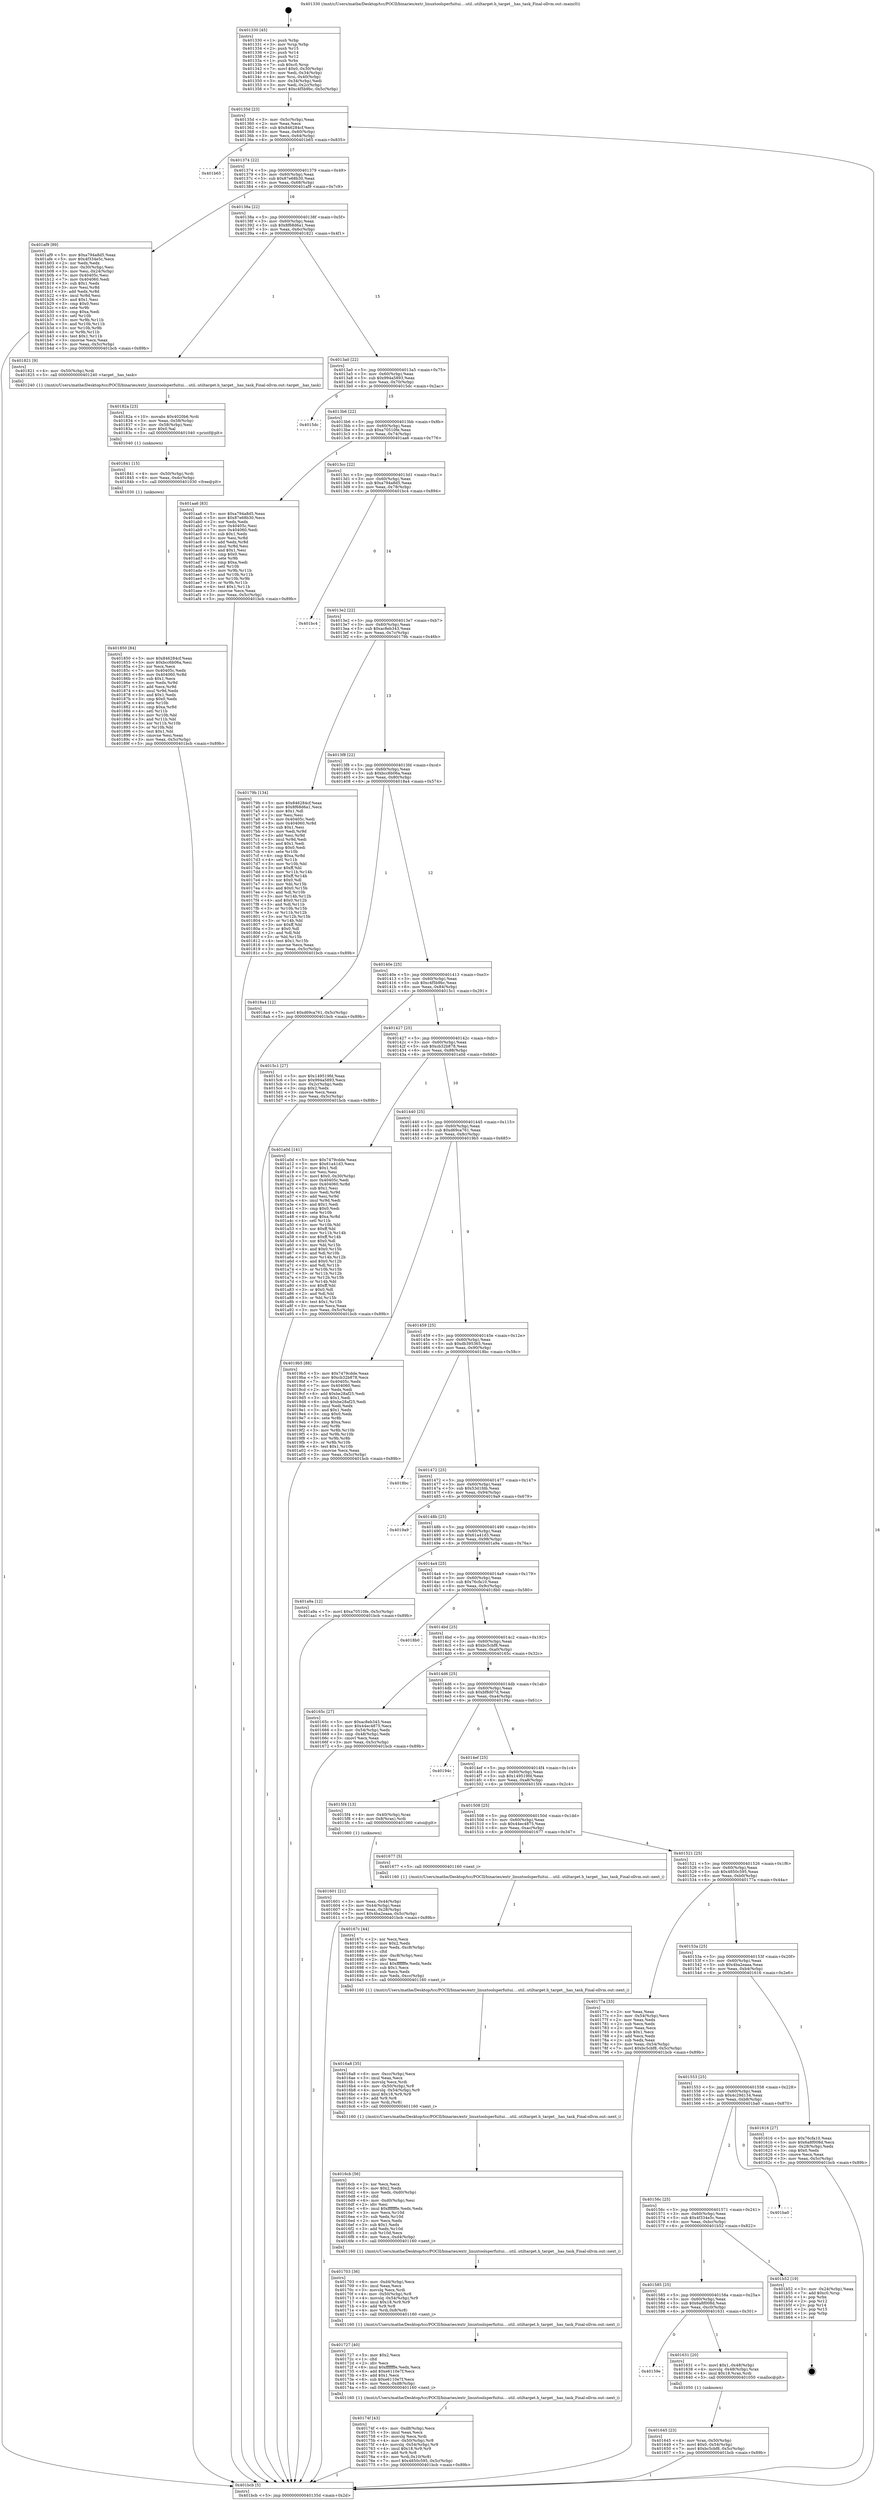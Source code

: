 digraph "0x401330" {
  label = "0x401330 (/mnt/c/Users/mathe/Desktop/tcc/POCII/binaries/extr_linuxtoolsperfuitui....util..utiltarget.h_target__has_task_Final-ollvm.out::main(0))"
  labelloc = "t"
  node[shape=record]

  Entry [label="",width=0.3,height=0.3,shape=circle,fillcolor=black,style=filled]
  "0x40135d" [label="{
     0x40135d [23]\l
     | [instrs]\l
     &nbsp;&nbsp;0x40135d \<+3\>: mov -0x5c(%rbp),%eax\l
     &nbsp;&nbsp;0x401360 \<+2\>: mov %eax,%ecx\l
     &nbsp;&nbsp;0x401362 \<+6\>: sub $0x846284cf,%ecx\l
     &nbsp;&nbsp;0x401368 \<+3\>: mov %eax,-0x60(%rbp)\l
     &nbsp;&nbsp;0x40136b \<+3\>: mov %ecx,-0x64(%rbp)\l
     &nbsp;&nbsp;0x40136e \<+6\>: je 0000000000401b65 \<main+0x835\>\l
  }"]
  "0x401b65" [label="{
     0x401b65\l
  }", style=dashed]
  "0x401374" [label="{
     0x401374 [22]\l
     | [instrs]\l
     &nbsp;&nbsp;0x401374 \<+5\>: jmp 0000000000401379 \<main+0x49\>\l
     &nbsp;&nbsp;0x401379 \<+3\>: mov -0x60(%rbp),%eax\l
     &nbsp;&nbsp;0x40137c \<+5\>: sub $0x87e68b30,%eax\l
     &nbsp;&nbsp;0x401381 \<+3\>: mov %eax,-0x68(%rbp)\l
     &nbsp;&nbsp;0x401384 \<+6\>: je 0000000000401af9 \<main+0x7c9\>\l
  }"]
  Exit [label="",width=0.3,height=0.3,shape=circle,fillcolor=black,style=filled,peripheries=2]
  "0x401af9" [label="{
     0x401af9 [89]\l
     | [instrs]\l
     &nbsp;&nbsp;0x401af9 \<+5\>: mov $0xa794a8d5,%eax\l
     &nbsp;&nbsp;0x401afe \<+5\>: mov $0x4f334e5c,%ecx\l
     &nbsp;&nbsp;0x401b03 \<+2\>: xor %edx,%edx\l
     &nbsp;&nbsp;0x401b05 \<+3\>: mov -0x30(%rbp),%esi\l
     &nbsp;&nbsp;0x401b08 \<+3\>: mov %esi,-0x24(%rbp)\l
     &nbsp;&nbsp;0x401b0b \<+7\>: mov 0x40405c,%esi\l
     &nbsp;&nbsp;0x401b12 \<+7\>: mov 0x404060,%edi\l
     &nbsp;&nbsp;0x401b19 \<+3\>: sub $0x1,%edx\l
     &nbsp;&nbsp;0x401b1c \<+3\>: mov %esi,%r8d\l
     &nbsp;&nbsp;0x401b1f \<+3\>: add %edx,%r8d\l
     &nbsp;&nbsp;0x401b22 \<+4\>: imul %r8d,%esi\l
     &nbsp;&nbsp;0x401b26 \<+3\>: and $0x1,%esi\l
     &nbsp;&nbsp;0x401b29 \<+3\>: cmp $0x0,%esi\l
     &nbsp;&nbsp;0x401b2c \<+4\>: sete %r9b\l
     &nbsp;&nbsp;0x401b30 \<+3\>: cmp $0xa,%edi\l
     &nbsp;&nbsp;0x401b33 \<+4\>: setl %r10b\l
     &nbsp;&nbsp;0x401b37 \<+3\>: mov %r9b,%r11b\l
     &nbsp;&nbsp;0x401b3a \<+3\>: and %r10b,%r11b\l
     &nbsp;&nbsp;0x401b3d \<+3\>: xor %r10b,%r9b\l
     &nbsp;&nbsp;0x401b40 \<+3\>: or %r9b,%r11b\l
     &nbsp;&nbsp;0x401b43 \<+4\>: test $0x1,%r11b\l
     &nbsp;&nbsp;0x401b47 \<+3\>: cmovne %ecx,%eax\l
     &nbsp;&nbsp;0x401b4a \<+3\>: mov %eax,-0x5c(%rbp)\l
     &nbsp;&nbsp;0x401b4d \<+5\>: jmp 0000000000401bcb \<main+0x89b\>\l
  }"]
  "0x40138a" [label="{
     0x40138a [22]\l
     | [instrs]\l
     &nbsp;&nbsp;0x40138a \<+5\>: jmp 000000000040138f \<main+0x5f\>\l
     &nbsp;&nbsp;0x40138f \<+3\>: mov -0x60(%rbp),%eax\l
     &nbsp;&nbsp;0x401392 \<+5\>: sub $0x8f68d6a1,%eax\l
     &nbsp;&nbsp;0x401397 \<+3\>: mov %eax,-0x6c(%rbp)\l
     &nbsp;&nbsp;0x40139a \<+6\>: je 0000000000401821 \<main+0x4f1\>\l
  }"]
  "0x401850" [label="{
     0x401850 [84]\l
     | [instrs]\l
     &nbsp;&nbsp;0x401850 \<+5\>: mov $0x846284cf,%eax\l
     &nbsp;&nbsp;0x401855 \<+5\>: mov $0xbcc6b06a,%esi\l
     &nbsp;&nbsp;0x40185a \<+2\>: xor %ecx,%ecx\l
     &nbsp;&nbsp;0x40185c \<+7\>: mov 0x40405c,%edx\l
     &nbsp;&nbsp;0x401863 \<+8\>: mov 0x404060,%r8d\l
     &nbsp;&nbsp;0x40186b \<+3\>: sub $0x1,%ecx\l
     &nbsp;&nbsp;0x40186e \<+3\>: mov %edx,%r9d\l
     &nbsp;&nbsp;0x401871 \<+3\>: add %ecx,%r9d\l
     &nbsp;&nbsp;0x401874 \<+4\>: imul %r9d,%edx\l
     &nbsp;&nbsp;0x401878 \<+3\>: and $0x1,%edx\l
     &nbsp;&nbsp;0x40187b \<+3\>: cmp $0x0,%edx\l
     &nbsp;&nbsp;0x40187e \<+4\>: sete %r10b\l
     &nbsp;&nbsp;0x401882 \<+4\>: cmp $0xa,%r8d\l
     &nbsp;&nbsp;0x401886 \<+4\>: setl %r11b\l
     &nbsp;&nbsp;0x40188a \<+3\>: mov %r10b,%bl\l
     &nbsp;&nbsp;0x40188d \<+3\>: and %r11b,%bl\l
     &nbsp;&nbsp;0x401890 \<+3\>: xor %r11b,%r10b\l
     &nbsp;&nbsp;0x401893 \<+3\>: or %r10b,%bl\l
     &nbsp;&nbsp;0x401896 \<+3\>: test $0x1,%bl\l
     &nbsp;&nbsp;0x401899 \<+3\>: cmovne %esi,%eax\l
     &nbsp;&nbsp;0x40189c \<+3\>: mov %eax,-0x5c(%rbp)\l
     &nbsp;&nbsp;0x40189f \<+5\>: jmp 0000000000401bcb \<main+0x89b\>\l
  }"]
  "0x401821" [label="{
     0x401821 [9]\l
     | [instrs]\l
     &nbsp;&nbsp;0x401821 \<+4\>: mov -0x50(%rbp),%rdi\l
     &nbsp;&nbsp;0x401825 \<+5\>: call 0000000000401240 \<target__has_task\>\l
     | [calls]\l
     &nbsp;&nbsp;0x401240 \{1\} (/mnt/c/Users/mathe/Desktop/tcc/POCII/binaries/extr_linuxtoolsperfuitui....util..utiltarget.h_target__has_task_Final-ollvm.out::target__has_task)\l
  }"]
  "0x4013a0" [label="{
     0x4013a0 [22]\l
     | [instrs]\l
     &nbsp;&nbsp;0x4013a0 \<+5\>: jmp 00000000004013a5 \<main+0x75\>\l
     &nbsp;&nbsp;0x4013a5 \<+3\>: mov -0x60(%rbp),%eax\l
     &nbsp;&nbsp;0x4013a8 \<+5\>: sub $0x994a5893,%eax\l
     &nbsp;&nbsp;0x4013ad \<+3\>: mov %eax,-0x70(%rbp)\l
     &nbsp;&nbsp;0x4013b0 \<+6\>: je 00000000004015dc \<main+0x2ac\>\l
  }"]
  "0x401841" [label="{
     0x401841 [15]\l
     | [instrs]\l
     &nbsp;&nbsp;0x401841 \<+4\>: mov -0x50(%rbp),%rdi\l
     &nbsp;&nbsp;0x401845 \<+6\>: mov %eax,-0xdc(%rbp)\l
     &nbsp;&nbsp;0x40184b \<+5\>: call 0000000000401030 \<free@plt\>\l
     | [calls]\l
     &nbsp;&nbsp;0x401030 \{1\} (unknown)\l
  }"]
  "0x4015dc" [label="{
     0x4015dc\l
  }", style=dashed]
  "0x4013b6" [label="{
     0x4013b6 [22]\l
     | [instrs]\l
     &nbsp;&nbsp;0x4013b6 \<+5\>: jmp 00000000004013bb \<main+0x8b\>\l
     &nbsp;&nbsp;0x4013bb \<+3\>: mov -0x60(%rbp),%eax\l
     &nbsp;&nbsp;0x4013be \<+5\>: sub $0xa70510fe,%eax\l
     &nbsp;&nbsp;0x4013c3 \<+3\>: mov %eax,-0x74(%rbp)\l
     &nbsp;&nbsp;0x4013c6 \<+6\>: je 0000000000401aa6 \<main+0x776\>\l
  }"]
  "0x40182a" [label="{
     0x40182a [23]\l
     | [instrs]\l
     &nbsp;&nbsp;0x40182a \<+10\>: movabs $0x4020b6,%rdi\l
     &nbsp;&nbsp;0x401834 \<+3\>: mov %eax,-0x58(%rbp)\l
     &nbsp;&nbsp;0x401837 \<+3\>: mov -0x58(%rbp),%esi\l
     &nbsp;&nbsp;0x40183a \<+2\>: mov $0x0,%al\l
     &nbsp;&nbsp;0x40183c \<+5\>: call 0000000000401040 \<printf@plt\>\l
     | [calls]\l
     &nbsp;&nbsp;0x401040 \{1\} (unknown)\l
  }"]
  "0x401aa6" [label="{
     0x401aa6 [83]\l
     | [instrs]\l
     &nbsp;&nbsp;0x401aa6 \<+5\>: mov $0xa794a8d5,%eax\l
     &nbsp;&nbsp;0x401aab \<+5\>: mov $0x87e68b30,%ecx\l
     &nbsp;&nbsp;0x401ab0 \<+2\>: xor %edx,%edx\l
     &nbsp;&nbsp;0x401ab2 \<+7\>: mov 0x40405c,%esi\l
     &nbsp;&nbsp;0x401ab9 \<+7\>: mov 0x404060,%edi\l
     &nbsp;&nbsp;0x401ac0 \<+3\>: sub $0x1,%edx\l
     &nbsp;&nbsp;0x401ac3 \<+3\>: mov %esi,%r8d\l
     &nbsp;&nbsp;0x401ac6 \<+3\>: add %edx,%r8d\l
     &nbsp;&nbsp;0x401ac9 \<+4\>: imul %r8d,%esi\l
     &nbsp;&nbsp;0x401acd \<+3\>: and $0x1,%esi\l
     &nbsp;&nbsp;0x401ad0 \<+3\>: cmp $0x0,%esi\l
     &nbsp;&nbsp;0x401ad3 \<+4\>: sete %r9b\l
     &nbsp;&nbsp;0x401ad7 \<+3\>: cmp $0xa,%edi\l
     &nbsp;&nbsp;0x401ada \<+4\>: setl %r10b\l
     &nbsp;&nbsp;0x401ade \<+3\>: mov %r9b,%r11b\l
     &nbsp;&nbsp;0x401ae1 \<+3\>: and %r10b,%r11b\l
     &nbsp;&nbsp;0x401ae4 \<+3\>: xor %r10b,%r9b\l
     &nbsp;&nbsp;0x401ae7 \<+3\>: or %r9b,%r11b\l
     &nbsp;&nbsp;0x401aea \<+4\>: test $0x1,%r11b\l
     &nbsp;&nbsp;0x401aee \<+3\>: cmovne %ecx,%eax\l
     &nbsp;&nbsp;0x401af1 \<+3\>: mov %eax,-0x5c(%rbp)\l
     &nbsp;&nbsp;0x401af4 \<+5\>: jmp 0000000000401bcb \<main+0x89b\>\l
  }"]
  "0x4013cc" [label="{
     0x4013cc [22]\l
     | [instrs]\l
     &nbsp;&nbsp;0x4013cc \<+5\>: jmp 00000000004013d1 \<main+0xa1\>\l
     &nbsp;&nbsp;0x4013d1 \<+3\>: mov -0x60(%rbp),%eax\l
     &nbsp;&nbsp;0x4013d4 \<+5\>: sub $0xa794a8d5,%eax\l
     &nbsp;&nbsp;0x4013d9 \<+3\>: mov %eax,-0x78(%rbp)\l
     &nbsp;&nbsp;0x4013dc \<+6\>: je 0000000000401bc4 \<main+0x894\>\l
  }"]
  "0x40174f" [label="{
     0x40174f [43]\l
     | [instrs]\l
     &nbsp;&nbsp;0x40174f \<+6\>: mov -0xd8(%rbp),%ecx\l
     &nbsp;&nbsp;0x401755 \<+3\>: imul %eax,%ecx\l
     &nbsp;&nbsp;0x401758 \<+3\>: movslq %ecx,%rdi\l
     &nbsp;&nbsp;0x40175b \<+4\>: mov -0x50(%rbp),%r8\l
     &nbsp;&nbsp;0x40175f \<+4\>: movslq -0x54(%rbp),%r9\l
     &nbsp;&nbsp;0x401763 \<+4\>: imul $0x18,%r9,%r9\l
     &nbsp;&nbsp;0x401767 \<+3\>: add %r9,%r8\l
     &nbsp;&nbsp;0x40176a \<+4\>: mov %rdi,0x10(%r8)\l
     &nbsp;&nbsp;0x40176e \<+7\>: movl $0x4850c595,-0x5c(%rbp)\l
     &nbsp;&nbsp;0x401775 \<+5\>: jmp 0000000000401bcb \<main+0x89b\>\l
  }"]
  "0x401bc4" [label="{
     0x401bc4\l
  }", style=dashed]
  "0x4013e2" [label="{
     0x4013e2 [22]\l
     | [instrs]\l
     &nbsp;&nbsp;0x4013e2 \<+5\>: jmp 00000000004013e7 \<main+0xb7\>\l
     &nbsp;&nbsp;0x4013e7 \<+3\>: mov -0x60(%rbp),%eax\l
     &nbsp;&nbsp;0x4013ea \<+5\>: sub $0xac8eb343,%eax\l
     &nbsp;&nbsp;0x4013ef \<+3\>: mov %eax,-0x7c(%rbp)\l
     &nbsp;&nbsp;0x4013f2 \<+6\>: je 000000000040179b \<main+0x46b\>\l
  }"]
  "0x401727" [label="{
     0x401727 [40]\l
     | [instrs]\l
     &nbsp;&nbsp;0x401727 \<+5\>: mov $0x2,%ecx\l
     &nbsp;&nbsp;0x40172c \<+1\>: cltd\l
     &nbsp;&nbsp;0x40172d \<+2\>: idiv %ecx\l
     &nbsp;&nbsp;0x40172f \<+6\>: imul $0xfffffffe,%edx,%ecx\l
     &nbsp;&nbsp;0x401735 \<+6\>: add $0xe6110e7f,%ecx\l
     &nbsp;&nbsp;0x40173b \<+3\>: add $0x1,%ecx\l
     &nbsp;&nbsp;0x40173e \<+6\>: sub $0xe6110e7f,%ecx\l
     &nbsp;&nbsp;0x401744 \<+6\>: mov %ecx,-0xd8(%rbp)\l
     &nbsp;&nbsp;0x40174a \<+5\>: call 0000000000401160 \<next_i\>\l
     | [calls]\l
     &nbsp;&nbsp;0x401160 \{1\} (/mnt/c/Users/mathe/Desktop/tcc/POCII/binaries/extr_linuxtoolsperfuitui....util..utiltarget.h_target__has_task_Final-ollvm.out::next_i)\l
  }"]
  "0x40179b" [label="{
     0x40179b [134]\l
     | [instrs]\l
     &nbsp;&nbsp;0x40179b \<+5\>: mov $0x846284cf,%eax\l
     &nbsp;&nbsp;0x4017a0 \<+5\>: mov $0x8f68d6a1,%ecx\l
     &nbsp;&nbsp;0x4017a5 \<+2\>: mov $0x1,%dl\l
     &nbsp;&nbsp;0x4017a7 \<+2\>: xor %esi,%esi\l
     &nbsp;&nbsp;0x4017a9 \<+7\>: mov 0x40405c,%edi\l
     &nbsp;&nbsp;0x4017b0 \<+8\>: mov 0x404060,%r8d\l
     &nbsp;&nbsp;0x4017b8 \<+3\>: sub $0x1,%esi\l
     &nbsp;&nbsp;0x4017bb \<+3\>: mov %edi,%r9d\l
     &nbsp;&nbsp;0x4017be \<+3\>: add %esi,%r9d\l
     &nbsp;&nbsp;0x4017c1 \<+4\>: imul %r9d,%edi\l
     &nbsp;&nbsp;0x4017c5 \<+3\>: and $0x1,%edi\l
     &nbsp;&nbsp;0x4017c8 \<+3\>: cmp $0x0,%edi\l
     &nbsp;&nbsp;0x4017cb \<+4\>: sete %r10b\l
     &nbsp;&nbsp;0x4017cf \<+4\>: cmp $0xa,%r8d\l
     &nbsp;&nbsp;0x4017d3 \<+4\>: setl %r11b\l
     &nbsp;&nbsp;0x4017d7 \<+3\>: mov %r10b,%bl\l
     &nbsp;&nbsp;0x4017da \<+3\>: xor $0xff,%bl\l
     &nbsp;&nbsp;0x4017dd \<+3\>: mov %r11b,%r14b\l
     &nbsp;&nbsp;0x4017e0 \<+4\>: xor $0xff,%r14b\l
     &nbsp;&nbsp;0x4017e4 \<+3\>: xor $0x0,%dl\l
     &nbsp;&nbsp;0x4017e7 \<+3\>: mov %bl,%r15b\l
     &nbsp;&nbsp;0x4017ea \<+4\>: and $0x0,%r15b\l
     &nbsp;&nbsp;0x4017ee \<+3\>: and %dl,%r10b\l
     &nbsp;&nbsp;0x4017f1 \<+3\>: mov %r14b,%r12b\l
     &nbsp;&nbsp;0x4017f4 \<+4\>: and $0x0,%r12b\l
     &nbsp;&nbsp;0x4017f8 \<+3\>: and %dl,%r11b\l
     &nbsp;&nbsp;0x4017fb \<+3\>: or %r10b,%r15b\l
     &nbsp;&nbsp;0x4017fe \<+3\>: or %r11b,%r12b\l
     &nbsp;&nbsp;0x401801 \<+3\>: xor %r12b,%r15b\l
     &nbsp;&nbsp;0x401804 \<+3\>: or %r14b,%bl\l
     &nbsp;&nbsp;0x401807 \<+3\>: xor $0xff,%bl\l
     &nbsp;&nbsp;0x40180a \<+3\>: or $0x0,%dl\l
     &nbsp;&nbsp;0x40180d \<+2\>: and %dl,%bl\l
     &nbsp;&nbsp;0x40180f \<+3\>: or %bl,%r15b\l
     &nbsp;&nbsp;0x401812 \<+4\>: test $0x1,%r15b\l
     &nbsp;&nbsp;0x401816 \<+3\>: cmovne %ecx,%eax\l
     &nbsp;&nbsp;0x401819 \<+3\>: mov %eax,-0x5c(%rbp)\l
     &nbsp;&nbsp;0x40181c \<+5\>: jmp 0000000000401bcb \<main+0x89b\>\l
  }"]
  "0x4013f8" [label="{
     0x4013f8 [22]\l
     | [instrs]\l
     &nbsp;&nbsp;0x4013f8 \<+5\>: jmp 00000000004013fd \<main+0xcd\>\l
     &nbsp;&nbsp;0x4013fd \<+3\>: mov -0x60(%rbp),%eax\l
     &nbsp;&nbsp;0x401400 \<+5\>: sub $0xbcc6b06a,%eax\l
     &nbsp;&nbsp;0x401405 \<+3\>: mov %eax,-0x80(%rbp)\l
     &nbsp;&nbsp;0x401408 \<+6\>: je 00000000004018a4 \<main+0x574\>\l
  }"]
  "0x401703" [label="{
     0x401703 [36]\l
     | [instrs]\l
     &nbsp;&nbsp;0x401703 \<+6\>: mov -0xd4(%rbp),%ecx\l
     &nbsp;&nbsp;0x401709 \<+3\>: imul %eax,%ecx\l
     &nbsp;&nbsp;0x40170c \<+3\>: movslq %ecx,%rdi\l
     &nbsp;&nbsp;0x40170f \<+4\>: mov -0x50(%rbp),%r8\l
     &nbsp;&nbsp;0x401713 \<+4\>: movslq -0x54(%rbp),%r9\l
     &nbsp;&nbsp;0x401717 \<+4\>: imul $0x18,%r9,%r9\l
     &nbsp;&nbsp;0x40171b \<+3\>: add %r9,%r8\l
     &nbsp;&nbsp;0x40171e \<+4\>: mov %rdi,0x8(%r8)\l
     &nbsp;&nbsp;0x401722 \<+5\>: call 0000000000401160 \<next_i\>\l
     | [calls]\l
     &nbsp;&nbsp;0x401160 \{1\} (/mnt/c/Users/mathe/Desktop/tcc/POCII/binaries/extr_linuxtoolsperfuitui....util..utiltarget.h_target__has_task_Final-ollvm.out::next_i)\l
  }"]
  "0x4018a4" [label="{
     0x4018a4 [12]\l
     | [instrs]\l
     &nbsp;&nbsp;0x4018a4 \<+7\>: movl $0xd69ca761,-0x5c(%rbp)\l
     &nbsp;&nbsp;0x4018ab \<+5\>: jmp 0000000000401bcb \<main+0x89b\>\l
  }"]
  "0x40140e" [label="{
     0x40140e [25]\l
     | [instrs]\l
     &nbsp;&nbsp;0x40140e \<+5\>: jmp 0000000000401413 \<main+0xe3\>\l
     &nbsp;&nbsp;0x401413 \<+3\>: mov -0x60(%rbp),%eax\l
     &nbsp;&nbsp;0x401416 \<+5\>: sub $0xc4f5b9bc,%eax\l
     &nbsp;&nbsp;0x40141b \<+6\>: mov %eax,-0x84(%rbp)\l
     &nbsp;&nbsp;0x401421 \<+6\>: je 00000000004015c1 \<main+0x291\>\l
  }"]
  "0x4016cb" [label="{
     0x4016cb [56]\l
     | [instrs]\l
     &nbsp;&nbsp;0x4016cb \<+2\>: xor %ecx,%ecx\l
     &nbsp;&nbsp;0x4016cd \<+5\>: mov $0x2,%edx\l
     &nbsp;&nbsp;0x4016d2 \<+6\>: mov %edx,-0xd0(%rbp)\l
     &nbsp;&nbsp;0x4016d8 \<+1\>: cltd\l
     &nbsp;&nbsp;0x4016d9 \<+6\>: mov -0xd0(%rbp),%esi\l
     &nbsp;&nbsp;0x4016df \<+2\>: idiv %esi\l
     &nbsp;&nbsp;0x4016e1 \<+6\>: imul $0xfffffffe,%edx,%edx\l
     &nbsp;&nbsp;0x4016e7 \<+3\>: mov %ecx,%r10d\l
     &nbsp;&nbsp;0x4016ea \<+3\>: sub %edx,%r10d\l
     &nbsp;&nbsp;0x4016ed \<+2\>: mov %ecx,%edx\l
     &nbsp;&nbsp;0x4016ef \<+3\>: sub $0x1,%edx\l
     &nbsp;&nbsp;0x4016f2 \<+3\>: add %edx,%r10d\l
     &nbsp;&nbsp;0x4016f5 \<+3\>: sub %r10d,%ecx\l
     &nbsp;&nbsp;0x4016f8 \<+6\>: mov %ecx,-0xd4(%rbp)\l
     &nbsp;&nbsp;0x4016fe \<+5\>: call 0000000000401160 \<next_i\>\l
     | [calls]\l
     &nbsp;&nbsp;0x401160 \{1\} (/mnt/c/Users/mathe/Desktop/tcc/POCII/binaries/extr_linuxtoolsperfuitui....util..utiltarget.h_target__has_task_Final-ollvm.out::next_i)\l
  }"]
  "0x4015c1" [label="{
     0x4015c1 [27]\l
     | [instrs]\l
     &nbsp;&nbsp;0x4015c1 \<+5\>: mov $0x149519fd,%eax\l
     &nbsp;&nbsp;0x4015c6 \<+5\>: mov $0x994a5893,%ecx\l
     &nbsp;&nbsp;0x4015cb \<+3\>: mov -0x2c(%rbp),%edx\l
     &nbsp;&nbsp;0x4015ce \<+3\>: cmp $0x2,%edx\l
     &nbsp;&nbsp;0x4015d1 \<+3\>: cmovne %ecx,%eax\l
     &nbsp;&nbsp;0x4015d4 \<+3\>: mov %eax,-0x5c(%rbp)\l
     &nbsp;&nbsp;0x4015d7 \<+5\>: jmp 0000000000401bcb \<main+0x89b\>\l
  }"]
  "0x401427" [label="{
     0x401427 [25]\l
     | [instrs]\l
     &nbsp;&nbsp;0x401427 \<+5\>: jmp 000000000040142c \<main+0xfc\>\l
     &nbsp;&nbsp;0x40142c \<+3\>: mov -0x60(%rbp),%eax\l
     &nbsp;&nbsp;0x40142f \<+5\>: sub $0xcb32b878,%eax\l
     &nbsp;&nbsp;0x401434 \<+6\>: mov %eax,-0x88(%rbp)\l
     &nbsp;&nbsp;0x40143a \<+6\>: je 0000000000401a0d \<main+0x6dd\>\l
  }"]
  "0x401bcb" [label="{
     0x401bcb [5]\l
     | [instrs]\l
     &nbsp;&nbsp;0x401bcb \<+5\>: jmp 000000000040135d \<main+0x2d\>\l
  }"]
  "0x401330" [label="{
     0x401330 [45]\l
     | [instrs]\l
     &nbsp;&nbsp;0x401330 \<+1\>: push %rbp\l
     &nbsp;&nbsp;0x401331 \<+3\>: mov %rsp,%rbp\l
     &nbsp;&nbsp;0x401334 \<+2\>: push %r15\l
     &nbsp;&nbsp;0x401336 \<+2\>: push %r14\l
     &nbsp;&nbsp;0x401338 \<+2\>: push %r12\l
     &nbsp;&nbsp;0x40133a \<+1\>: push %rbx\l
     &nbsp;&nbsp;0x40133b \<+7\>: sub $0xc0,%rsp\l
     &nbsp;&nbsp;0x401342 \<+7\>: movl $0x0,-0x30(%rbp)\l
     &nbsp;&nbsp;0x401349 \<+3\>: mov %edi,-0x34(%rbp)\l
     &nbsp;&nbsp;0x40134c \<+4\>: mov %rsi,-0x40(%rbp)\l
     &nbsp;&nbsp;0x401350 \<+3\>: mov -0x34(%rbp),%edi\l
     &nbsp;&nbsp;0x401353 \<+3\>: mov %edi,-0x2c(%rbp)\l
     &nbsp;&nbsp;0x401356 \<+7\>: movl $0xc4f5b9bc,-0x5c(%rbp)\l
  }"]
  "0x4016a8" [label="{
     0x4016a8 [35]\l
     | [instrs]\l
     &nbsp;&nbsp;0x4016a8 \<+6\>: mov -0xcc(%rbp),%ecx\l
     &nbsp;&nbsp;0x4016ae \<+3\>: imul %eax,%ecx\l
     &nbsp;&nbsp;0x4016b1 \<+3\>: movslq %ecx,%rdi\l
     &nbsp;&nbsp;0x4016b4 \<+4\>: mov -0x50(%rbp),%r8\l
     &nbsp;&nbsp;0x4016b8 \<+4\>: movslq -0x54(%rbp),%r9\l
     &nbsp;&nbsp;0x4016bc \<+4\>: imul $0x18,%r9,%r9\l
     &nbsp;&nbsp;0x4016c0 \<+3\>: add %r9,%r8\l
     &nbsp;&nbsp;0x4016c3 \<+3\>: mov %rdi,(%r8)\l
     &nbsp;&nbsp;0x4016c6 \<+5\>: call 0000000000401160 \<next_i\>\l
     | [calls]\l
     &nbsp;&nbsp;0x401160 \{1\} (/mnt/c/Users/mathe/Desktop/tcc/POCII/binaries/extr_linuxtoolsperfuitui....util..utiltarget.h_target__has_task_Final-ollvm.out::next_i)\l
  }"]
  "0x401a0d" [label="{
     0x401a0d [141]\l
     | [instrs]\l
     &nbsp;&nbsp;0x401a0d \<+5\>: mov $0x7479cdde,%eax\l
     &nbsp;&nbsp;0x401a12 \<+5\>: mov $0x61a41d3,%ecx\l
     &nbsp;&nbsp;0x401a17 \<+2\>: mov $0x1,%dl\l
     &nbsp;&nbsp;0x401a19 \<+2\>: xor %esi,%esi\l
     &nbsp;&nbsp;0x401a1b \<+7\>: movl $0x0,-0x30(%rbp)\l
     &nbsp;&nbsp;0x401a22 \<+7\>: mov 0x40405c,%edi\l
     &nbsp;&nbsp;0x401a29 \<+8\>: mov 0x404060,%r8d\l
     &nbsp;&nbsp;0x401a31 \<+3\>: sub $0x1,%esi\l
     &nbsp;&nbsp;0x401a34 \<+3\>: mov %edi,%r9d\l
     &nbsp;&nbsp;0x401a37 \<+3\>: add %esi,%r9d\l
     &nbsp;&nbsp;0x401a3a \<+4\>: imul %r9d,%edi\l
     &nbsp;&nbsp;0x401a3e \<+3\>: and $0x1,%edi\l
     &nbsp;&nbsp;0x401a41 \<+3\>: cmp $0x0,%edi\l
     &nbsp;&nbsp;0x401a44 \<+4\>: sete %r10b\l
     &nbsp;&nbsp;0x401a48 \<+4\>: cmp $0xa,%r8d\l
     &nbsp;&nbsp;0x401a4c \<+4\>: setl %r11b\l
     &nbsp;&nbsp;0x401a50 \<+3\>: mov %r10b,%bl\l
     &nbsp;&nbsp;0x401a53 \<+3\>: xor $0xff,%bl\l
     &nbsp;&nbsp;0x401a56 \<+3\>: mov %r11b,%r14b\l
     &nbsp;&nbsp;0x401a59 \<+4\>: xor $0xff,%r14b\l
     &nbsp;&nbsp;0x401a5d \<+3\>: xor $0x0,%dl\l
     &nbsp;&nbsp;0x401a60 \<+3\>: mov %bl,%r15b\l
     &nbsp;&nbsp;0x401a63 \<+4\>: and $0x0,%r15b\l
     &nbsp;&nbsp;0x401a67 \<+3\>: and %dl,%r10b\l
     &nbsp;&nbsp;0x401a6a \<+3\>: mov %r14b,%r12b\l
     &nbsp;&nbsp;0x401a6d \<+4\>: and $0x0,%r12b\l
     &nbsp;&nbsp;0x401a71 \<+3\>: and %dl,%r11b\l
     &nbsp;&nbsp;0x401a74 \<+3\>: or %r10b,%r15b\l
     &nbsp;&nbsp;0x401a77 \<+3\>: or %r11b,%r12b\l
     &nbsp;&nbsp;0x401a7a \<+3\>: xor %r12b,%r15b\l
     &nbsp;&nbsp;0x401a7d \<+3\>: or %r14b,%bl\l
     &nbsp;&nbsp;0x401a80 \<+3\>: xor $0xff,%bl\l
     &nbsp;&nbsp;0x401a83 \<+3\>: or $0x0,%dl\l
     &nbsp;&nbsp;0x401a86 \<+2\>: and %dl,%bl\l
     &nbsp;&nbsp;0x401a88 \<+3\>: or %bl,%r15b\l
     &nbsp;&nbsp;0x401a8b \<+4\>: test $0x1,%r15b\l
     &nbsp;&nbsp;0x401a8f \<+3\>: cmovne %ecx,%eax\l
     &nbsp;&nbsp;0x401a92 \<+3\>: mov %eax,-0x5c(%rbp)\l
     &nbsp;&nbsp;0x401a95 \<+5\>: jmp 0000000000401bcb \<main+0x89b\>\l
  }"]
  "0x401440" [label="{
     0x401440 [25]\l
     | [instrs]\l
     &nbsp;&nbsp;0x401440 \<+5\>: jmp 0000000000401445 \<main+0x115\>\l
     &nbsp;&nbsp;0x401445 \<+3\>: mov -0x60(%rbp),%eax\l
     &nbsp;&nbsp;0x401448 \<+5\>: sub $0xd69ca761,%eax\l
     &nbsp;&nbsp;0x40144d \<+6\>: mov %eax,-0x8c(%rbp)\l
     &nbsp;&nbsp;0x401453 \<+6\>: je 00000000004019b5 \<main+0x685\>\l
  }"]
  "0x40167c" [label="{
     0x40167c [44]\l
     | [instrs]\l
     &nbsp;&nbsp;0x40167c \<+2\>: xor %ecx,%ecx\l
     &nbsp;&nbsp;0x40167e \<+5\>: mov $0x2,%edx\l
     &nbsp;&nbsp;0x401683 \<+6\>: mov %edx,-0xc8(%rbp)\l
     &nbsp;&nbsp;0x401689 \<+1\>: cltd\l
     &nbsp;&nbsp;0x40168a \<+6\>: mov -0xc8(%rbp),%esi\l
     &nbsp;&nbsp;0x401690 \<+2\>: idiv %esi\l
     &nbsp;&nbsp;0x401692 \<+6\>: imul $0xfffffffe,%edx,%edx\l
     &nbsp;&nbsp;0x401698 \<+3\>: sub $0x1,%ecx\l
     &nbsp;&nbsp;0x40169b \<+2\>: sub %ecx,%edx\l
     &nbsp;&nbsp;0x40169d \<+6\>: mov %edx,-0xcc(%rbp)\l
     &nbsp;&nbsp;0x4016a3 \<+5\>: call 0000000000401160 \<next_i\>\l
     | [calls]\l
     &nbsp;&nbsp;0x401160 \{1\} (/mnt/c/Users/mathe/Desktop/tcc/POCII/binaries/extr_linuxtoolsperfuitui....util..utiltarget.h_target__has_task_Final-ollvm.out::next_i)\l
  }"]
  "0x4019b5" [label="{
     0x4019b5 [88]\l
     | [instrs]\l
     &nbsp;&nbsp;0x4019b5 \<+5\>: mov $0x7479cdde,%eax\l
     &nbsp;&nbsp;0x4019ba \<+5\>: mov $0xcb32b878,%ecx\l
     &nbsp;&nbsp;0x4019bf \<+7\>: mov 0x40405c,%edx\l
     &nbsp;&nbsp;0x4019c6 \<+7\>: mov 0x404060,%esi\l
     &nbsp;&nbsp;0x4019cd \<+2\>: mov %edx,%edi\l
     &nbsp;&nbsp;0x4019cf \<+6\>: add $0xbe28af25,%edi\l
     &nbsp;&nbsp;0x4019d5 \<+3\>: sub $0x1,%edi\l
     &nbsp;&nbsp;0x4019d8 \<+6\>: sub $0xbe28af25,%edi\l
     &nbsp;&nbsp;0x4019de \<+3\>: imul %edi,%edx\l
     &nbsp;&nbsp;0x4019e1 \<+3\>: and $0x1,%edx\l
     &nbsp;&nbsp;0x4019e4 \<+3\>: cmp $0x0,%edx\l
     &nbsp;&nbsp;0x4019e7 \<+4\>: sete %r8b\l
     &nbsp;&nbsp;0x4019eb \<+3\>: cmp $0xa,%esi\l
     &nbsp;&nbsp;0x4019ee \<+4\>: setl %r9b\l
     &nbsp;&nbsp;0x4019f2 \<+3\>: mov %r8b,%r10b\l
     &nbsp;&nbsp;0x4019f5 \<+3\>: and %r9b,%r10b\l
     &nbsp;&nbsp;0x4019f8 \<+3\>: xor %r9b,%r8b\l
     &nbsp;&nbsp;0x4019fb \<+3\>: or %r8b,%r10b\l
     &nbsp;&nbsp;0x4019fe \<+4\>: test $0x1,%r10b\l
     &nbsp;&nbsp;0x401a02 \<+3\>: cmovne %ecx,%eax\l
     &nbsp;&nbsp;0x401a05 \<+3\>: mov %eax,-0x5c(%rbp)\l
     &nbsp;&nbsp;0x401a08 \<+5\>: jmp 0000000000401bcb \<main+0x89b\>\l
  }"]
  "0x401459" [label="{
     0x401459 [25]\l
     | [instrs]\l
     &nbsp;&nbsp;0x401459 \<+5\>: jmp 000000000040145e \<main+0x12e\>\l
     &nbsp;&nbsp;0x40145e \<+3\>: mov -0x60(%rbp),%eax\l
     &nbsp;&nbsp;0x401461 \<+5\>: sub $0xdb395365,%eax\l
     &nbsp;&nbsp;0x401466 \<+6\>: mov %eax,-0x90(%rbp)\l
     &nbsp;&nbsp;0x40146c \<+6\>: je 00000000004018bc \<main+0x58c\>\l
  }"]
  "0x401645" [label="{
     0x401645 [23]\l
     | [instrs]\l
     &nbsp;&nbsp;0x401645 \<+4\>: mov %rax,-0x50(%rbp)\l
     &nbsp;&nbsp;0x401649 \<+7\>: movl $0x0,-0x54(%rbp)\l
     &nbsp;&nbsp;0x401650 \<+7\>: movl $0xbc5cbf8,-0x5c(%rbp)\l
     &nbsp;&nbsp;0x401657 \<+5\>: jmp 0000000000401bcb \<main+0x89b\>\l
  }"]
  "0x4018bc" [label="{
     0x4018bc\l
  }", style=dashed]
  "0x401472" [label="{
     0x401472 [25]\l
     | [instrs]\l
     &nbsp;&nbsp;0x401472 \<+5\>: jmp 0000000000401477 \<main+0x147\>\l
     &nbsp;&nbsp;0x401477 \<+3\>: mov -0x60(%rbp),%eax\l
     &nbsp;&nbsp;0x40147a \<+5\>: sub $0x53d1fdb,%eax\l
     &nbsp;&nbsp;0x40147f \<+6\>: mov %eax,-0x94(%rbp)\l
     &nbsp;&nbsp;0x401485 \<+6\>: je 00000000004019a9 \<main+0x679\>\l
  }"]
  "0x40159e" [label="{
     0x40159e\l
  }", style=dashed]
  "0x4019a9" [label="{
     0x4019a9\l
  }", style=dashed]
  "0x40148b" [label="{
     0x40148b [25]\l
     | [instrs]\l
     &nbsp;&nbsp;0x40148b \<+5\>: jmp 0000000000401490 \<main+0x160\>\l
     &nbsp;&nbsp;0x401490 \<+3\>: mov -0x60(%rbp),%eax\l
     &nbsp;&nbsp;0x401493 \<+5\>: sub $0x61a41d3,%eax\l
     &nbsp;&nbsp;0x401498 \<+6\>: mov %eax,-0x98(%rbp)\l
     &nbsp;&nbsp;0x40149e \<+6\>: je 0000000000401a9a \<main+0x76a\>\l
  }"]
  "0x401631" [label="{
     0x401631 [20]\l
     | [instrs]\l
     &nbsp;&nbsp;0x401631 \<+7\>: movl $0x1,-0x48(%rbp)\l
     &nbsp;&nbsp;0x401638 \<+4\>: movslq -0x48(%rbp),%rax\l
     &nbsp;&nbsp;0x40163c \<+4\>: imul $0x18,%rax,%rdi\l
     &nbsp;&nbsp;0x401640 \<+5\>: call 0000000000401050 \<malloc@plt\>\l
     | [calls]\l
     &nbsp;&nbsp;0x401050 \{1\} (unknown)\l
  }"]
  "0x401a9a" [label="{
     0x401a9a [12]\l
     | [instrs]\l
     &nbsp;&nbsp;0x401a9a \<+7\>: movl $0xa70510fe,-0x5c(%rbp)\l
     &nbsp;&nbsp;0x401aa1 \<+5\>: jmp 0000000000401bcb \<main+0x89b\>\l
  }"]
  "0x4014a4" [label="{
     0x4014a4 [25]\l
     | [instrs]\l
     &nbsp;&nbsp;0x4014a4 \<+5\>: jmp 00000000004014a9 \<main+0x179\>\l
     &nbsp;&nbsp;0x4014a9 \<+3\>: mov -0x60(%rbp),%eax\l
     &nbsp;&nbsp;0x4014ac \<+5\>: sub $0x76cfa10,%eax\l
     &nbsp;&nbsp;0x4014b1 \<+6\>: mov %eax,-0x9c(%rbp)\l
     &nbsp;&nbsp;0x4014b7 \<+6\>: je 00000000004018b0 \<main+0x580\>\l
  }"]
  "0x401585" [label="{
     0x401585 [25]\l
     | [instrs]\l
     &nbsp;&nbsp;0x401585 \<+5\>: jmp 000000000040158a \<main+0x25a\>\l
     &nbsp;&nbsp;0x40158a \<+3\>: mov -0x60(%rbp),%eax\l
     &nbsp;&nbsp;0x40158d \<+5\>: sub $0x6a8f008d,%eax\l
     &nbsp;&nbsp;0x401592 \<+6\>: mov %eax,-0xc0(%rbp)\l
     &nbsp;&nbsp;0x401598 \<+6\>: je 0000000000401631 \<main+0x301\>\l
  }"]
  "0x4018b0" [label="{
     0x4018b0\l
  }", style=dashed]
  "0x4014bd" [label="{
     0x4014bd [25]\l
     | [instrs]\l
     &nbsp;&nbsp;0x4014bd \<+5\>: jmp 00000000004014c2 \<main+0x192\>\l
     &nbsp;&nbsp;0x4014c2 \<+3\>: mov -0x60(%rbp),%eax\l
     &nbsp;&nbsp;0x4014c5 \<+5\>: sub $0xbc5cbf8,%eax\l
     &nbsp;&nbsp;0x4014ca \<+6\>: mov %eax,-0xa0(%rbp)\l
     &nbsp;&nbsp;0x4014d0 \<+6\>: je 000000000040165c \<main+0x32c\>\l
  }"]
  "0x401b52" [label="{
     0x401b52 [19]\l
     | [instrs]\l
     &nbsp;&nbsp;0x401b52 \<+3\>: mov -0x24(%rbp),%eax\l
     &nbsp;&nbsp;0x401b55 \<+7\>: add $0xc0,%rsp\l
     &nbsp;&nbsp;0x401b5c \<+1\>: pop %rbx\l
     &nbsp;&nbsp;0x401b5d \<+2\>: pop %r12\l
     &nbsp;&nbsp;0x401b5f \<+2\>: pop %r14\l
     &nbsp;&nbsp;0x401b61 \<+2\>: pop %r15\l
     &nbsp;&nbsp;0x401b63 \<+1\>: pop %rbp\l
     &nbsp;&nbsp;0x401b64 \<+1\>: ret\l
  }"]
  "0x40165c" [label="{
     0x40165c [27]\l
     | [instrs]\l
     &nbsp;&nbsp;0x40165c \<+5\>: mov $0xac8eb343,%eax\l
     &nbsp;&nbsp;0x401661 \<+5\>: mov $0x44ec4875,%ecx\l
     &nbsp;&nbsp;0x401666 \<+3\>: mov -0x54(%rbp),%edx\l
     &nbsp;&nbsp;0x401669 \<+3\>: cmp -0x48(%rbp),%edx\l
     &nbsp;&nbsp;0x40166c \<+3\>: cmovl %ecx,%eax\l
     &nbsp;&nbsp;0x40166f \<+3\>: mov %eax,-0x5c(%rbp)\l
     &nbsp;&nbsp;0x401672 \<+5\>: jmp 0000000000401bcb \<main+0x89b\>\l
  }"]
  "0x4014d6" [label="{
     0x4014d6 [25]\l
     | [instrs]\l
     &nbsp;&nbsp;0x4014d6 \<+5\>: jmp 00000000004014db \<main+0x1ab\>\l
     &nbsp;&nbsp;0x4014db \<+3\>: mov -0x60(%rbp),%eax\l
     &nbsp;&nbsp;0x4014de \<+5\>: sub $0xbf8d07d,%eax\l
     &nbsp;&nbsp;0x4014e3 \<+6\>: mov %eax,-0xa4(%rbp)\l
     &nbsp;&nbsp;0x4014e9 \<+6\>: je 000000000040194c \<main+0x61c\>\l
  }"]
  "0x40156c" [label="{
     0x40156c [25]\l
     | [instrs]\l
     &nbsp;&nbsp;0x40156c \<+5\>: jmp 0000000000401571 \<main+0x241\>\l
     &nbsp;&nbsp;0x401571 \<+3\>: mov -0x60(%rbp),%eax\l
     &nbsp;&nbsp;0x401574 \<+5\>: sub $0x4f334e5c,%eax\l
     &nbsp;&nbsp;0x401579 \<+6\>: mov %eax,-0xbc(%rbp)\l
     &nbsp;&nbsp;0x40157f \<+6\>: je 0000000000401b52 \<main+0x822\>\l
  }"]
  "0x40194c" [label="{
     0x40194c\l
  }", style=dashed]
  "0x4014ef" [label="{
     0x4014ef [25]\l
     | [instrs]\l
     &nbsp;&nbsp;0x4014ef \<+5\>: jmp 00000000004014f4 \<main+0x1c4\>\l
     &nbsp;&nbsp;0x4014f4 \<+3\>: mov -0x60(%rbp),%eax\l
     &nbsp;&nbsp;0x4014f7 \<+5\>: sub $0x149519fd,%eax\l
     &nbsp;&nbsp;0x4014fc \<+6\>: mov %eax,-0xa8(%rbp)\l
     &nbsp;&nbsp;0x401502 \<+6\>: je 00000000004015f4 \<main+0x2c4\>\l
  }"]
  "0x401ba0" [label="{
     0x401ba0\l
  }", style=dashed]
  "0x4015f4" [label="{
     0x4015f4 [13]\l
     | [instrs]\l
     &nbsp;&nbsp;0x4015f4 \<+4\>: mov -0x40(%rbp),%rax\l
     &nbsp;&nbsp;0x4015f8 \<+4\>: mov 0x8(%rax),%rdi\l
     &nbsp;&nbsp;0x4015fc \<+5\>: call 0000000000401060 \<atoi@plt\>\l
     | [calls]\l
     &nbsp;&nbsp;0x401060 \{1\} (unknown)\l
  }"]
  "0x401508" [label="{
     0x401508 [25]\l
     | [instrs]\l
     &nbsp;&nbsp;0x401508 \<+5\>: jmp 000000000040150d \<main+0x1dd\>\l
     &nbsp;&nbsp;0x40150d \<+3\>: mov -0x60(%rbp),%eax\l
     &nbsp;&nbsp;0x401510 \<+5\>: sub $0x44ec4875,%eax\l
     &nbsp;&nbsp;0x401515 \<+6\>: mov %eax,-0xac(%rbp)\l
     &nbsp;&nbsp;0x40151b \<+6\>: je 0000000000401677 \<main+0x347\>\l
  }"]
  "0x401601" [label="{
     0x401601 [21]\l
     | [instrs]\l
     &nbsp;&nbsp;0x401601 \<+3\>: mov %eax,-0x44(%rbp)\l
     &nbsp;&nbsp;0x401604 \<+3\>: mov -0x44(%rbp),%eax\l
     &nbsp;&nbsp;0x401607 \<+3\>: mov %eax,-0x28(%rbp)\l
     &nbsp;&nbsp;0x40160a \<+7\>: movl $0x4ba2eaaa,-0x5c(%rbp)\l
     &nbsp;&nbsp;0x401611 \<+5\>: jmp 0000000000401bcb \<main+0x89b\>\l
  }"]
  "0x401553" [label="{
     0x401553 [25]\l
     | [instrs]\l
     &nbsp;&nbsp;0x401553 \<+5\>: jmp 0000000000401558 \<main+0x228\>\l
     &nbsp;&nbsp;0x401558 \<+3\>: mov -0x60(%rbp),%eax\l
     &nbsp;&nbsp;0x40155b \<+5\>: sub $0x4c29d134,%eax\l
     &nbsp;&nbsp;0x401560 \<+6\>: mov %eax,-0xb8(%rbp)\l
     &nbsp;&nbsp;0x401566 \<+6\>: je 0000000000401ba0 \<main+0x870\>\l
  }"]
  "0x401677" [label="{
     0x401677 [5]\l
     | [instrs]\l
     &nbsp;&nbsp;0x401677 \<+5\>: call 0000000000401160 \<next_i\>\l
     | [calls]\l
     &nbsp;&nbsp;0x401160 \{1\} (/mnt/c/Users/mathe/Desktop/tcc/POCII/binaries/extr_linuxtoolsperfuitui....util..utiltarget.h_target__has_task_Final-ollvm.out::next_i)\l
  }"]
  "0x401521" [label="{
     0x401521 [25]\l
     | [instrs]\l
     &nbsp;&nbsp;0x401521 \<+5\>: jmp 0000000000401526 \<main+0x1f6\>\l
     &nbsp;&nbsp;0x401526 \<+3\>: mov -0x60(%rbp),%eax\l
     &nbsp;&nbsp;0x401529 \<+5\>: sub $0x4850c595,%eax\l
     &nbsp;&nbsp;0x40152e \<+6\>: mov %eax,-0xb0(%rbp)\l
     &nbsp;&nbsp;0x401534 \<+6\>: je 000000000040177a \<main+0x44a\>\l
  }"]
  "0x401616" [label="{
     0x401616 [27]\l
     | [instrs]\l
     &nbsp;&nbsp;0x401616 \<+5\>: mov $0x76cfa10,%eax\l
     &nbsp;&nbsp;0x40161b \<+5\>: mov $0x6a8f008d,%ecx\l
     &nbsp;&nbsp;0x401620 \<+3\>: mov -0x28(%rbp),%edx\l
     &nbsp;&nbsp;0x401623 \<+3\>: cmp $0x0,%edx\l
     &nbsp;&nbsp;0x401626 \<+3\>: cmove %ecx,%eax\l
     &nbsp;&nbsp;0x401629 \<+3\>: mov %eax,-0x5c(%rbp)\l
     &nbsp;&nbsp;0x40162c \<+5\>: jmp 0000000000401bcb \<main+0x89b\>\l
  }"]
  "0x40177a" [label="{
     0x40177a [33]\l
     | [instrs]\l
     &nbsp;&nbsp;0x40177a \<+2\>: xor %eax,%eax\l
     &nbsp;&nbsp;0x40177c \<+3\>: mov -0x54(%rbp),%ecx\l
     &nbsp;&nbsp;0x40177f \<+2\>: mov %eax,%edx\l
     &nbsp;&nbsp;0x401781 \<+2\>: sub %ecx,%edx\l
     &nbsp;&nbsp;0x401783 \<+2\>: mov %eax,%ecx\l
     &nbsp;&nbsp;0x401785 \<+3\>: sub $0x1,%ecx\l
     &nbsp;&nbsp;0x401788 \<+2\>: add %ecx,%edx\l
     &nbsp;&nbsp;0x40178a \<+2\>: sub %edx,%eax\l
     &nbsp;&nbsp;0x40178c \<+3\>: mov %eax,-0x54(%rbp)\l
     &nbsp;&nbsp;0x40178f \<+7\>: movl $0xbc5cbf8,-0x5c(%rbp)\l
     &nbsp;&nbsp;0x401796 \<+5\>: jmp 0000000000401bcb \<main+0x89b\>\l
  }"]
  "0x40153a" [label="{
     0x40153a [25]\l
     | [instrs]\l
     &nbsp;&nbsp;0x40153a \<+5\>: jmp 000000000040153f \<main+0x20f\>\l
     &nbsp;&nbsp;0x40153f \<+3\>: mov -0x60(%rbp),%eax\l
     &nbsp;&nbsp;0x401542 \<+5\>: sub $0x4ba2eaaa,%eax\l
     &nbsp;&nbsp;0x401547 \<+6\>: mov %eax,-0xb4(%rbp)\l
     &nbsp;&nbsp;0x40154d \<+6\>: je 0000000000401616 \<main+0x2e6\>\l
  }"]
  Entry -> "0x401330" [label=" 1"]
  "0x40135d" -> "0x401b65" [label=" 0"]
  "0x40135d" -> "0x401374" [label=" 17"]
  "0x401b52" -> Exit [label=" 1"]
  "0x401374" -> "0x401af9" [label=" 1"]
  "0x401374" -> "0x40138a" [label=" 16"]
  "0x401af9" -> "0x401bcb" [label=" 1"]
  "0x40138a" -> "0x401821" [label=" 1"]
  "0x40138a" -> "0x4013a0" [label=" 15"]
  "0x401aa6" -> "0x401bcb" [label=" 1"]
  "0x4013a0" -> "0x4015dc" [label=" 0"]
  "0x4013a0" -> "0x4013b6" [label=" 15"]
  "0x401a9a" -> "0x401bcb" [label=" 1"]
  "0x4013b6" -> "0x401aa6" [label=" 1"]
  "0x4013b6" -> "0x4013cc" [label=" 14"]
  "0x401a0d" -> "0x401bcb" [label=" 1"]
  "0x4013cc" -> "0x401bc4" [label=" 0"]
  "0x4013cc" -> "0x4013e2" [label=" 14"]
  "0x4019b5" -> "0x401bcb" [label=" 1"]
  "0x4013e2" -> "0x40179b" [label=" 1"]
  "0x4013e2" -> "0x4013f8" [label=" 13"]
  "0x4018a4" -> "0x401bcb" [label=" 1"]
  "0x4013f8" -> "0x4018a4" [label=" 1"]
  "0x4013f8" -> "0x40140e" [label=" 12"]
  "0x401850" -> "0x401bcb" [label=" 1"]
  "0x40140e" -> "0x4015c1" [label=" 1"]
  "0x40140e" -> "0x401427" [label=" 11"]
  "0x4015c1" -> "0x401bcb" [label=" 1"]
  "0x401330" -> "0x40135d" [label=" 1"]
  "0x401bcb" -> "0x40135d" [label=" 16"]
  "0x401841" -> "0x401850" [label=" 1"]
  "0x401427" -> "0x401a0d" [label=" 1"]
  "0x401427" -> "0x401440" [label=" 10"]
  "0x40182a" -> "0x401841" [label=" 1"]
  "0x401440" -> "0x4019b5" [label=" 1"]
  "0x401440" -> "0x401459" [label=" 9"]
  "0x401821" -> "0x40182a" [label=" 1"]
  "0x401459" -> "0x4018bc" [label=" 0"]
  "0x401459" -> "0x401472" [label=" 9"]
  "0x40179b" -> "0x401bcb" [label=" 1"]
  "0x401472" -> "0x4019a9" [label=" 0"]
  "0x401472" -> "0x40148b" [label=" 9"]
  "0x40177a" -> "0x401bcb" [label=" 1"]
  "0x40148b" -> "0x401a9a" [label=" 1"]
  "0x40148b" -> "0x4014a4" [label=" 8"]
  "0x40174f" -> "0x401bcb" [label=" 1"]
  "0x4014a4" -> "0x4018b0" [label=" 0"]
  "0x4014a4" -> "0x4014bd" [label=" 8"]
  "0x401703" -> "0x401727" [label=" 1"]
  "0x4014bd" -> "0x40165c" [label=" 2"]
  "0x4014bd" -> "0x4014d6" [label=" 6"]
  "0x4016cb" -> "0x401703" [label=" 1"]
  "0x4014d6" -> "0x40194c" [label=" 0"]
  "0x4014d6" -> "0x4014ef" [label=" 6"]
  "0x40167c" -> "0x4016a8" [label=" 1"]
  "0x4014ef" -> "0x4015f4" [label=" 1"]
  "0x4014ef" -> "0x401508" [label=" 5"]
  "0x4015f4" -> "0x401601" [label=" 1"]
  "0x401601" -> "0x401bcb" [label=" 1"]
  "0x401677" -> "0x40167c" [label=" 1"]
  "0x401508" -> "0x401677" [label=" 1"]
  "0x401508" -> "0x401521" [label=" 4"]
  "0x401645" -> "0x401bcb" [label=" 1"]
  "0x401521" -> "0x40177a" [label=" 1"]
  "0x401521" -> "0x40153a" [label=" 3"]
  "0x401631" -> "0x401645" [label=" 1"]
  "0x40153a" -> "0x401616" [label=" 1"]
  "0x40153a" -> "0x401553" [label=" 2"]
  "0x401616" -> "0x401bcb" [label=" 1"]
  "0x40165c" -> "0x401bcb" [label=" 2"]
  "0x401553" -> "0x401ba0" [label=" 0"]
  "0x401553" -> "0x40156c" [label=" 2"]
  "0x4016a8" -> "0x4016cb" [label=" 1"]
  "0x40156c" -> "0x401b52" [label=" 1"]
  "0x40156c" -> "0x401585" [label=" 1"]
  "0x401727" -> "0x40174f" [label=" 1"]
  "0x401585" -> "0x401631" [label=" 1"]
  "0x401585" -> "0x40159e" [label=" 0"]
}
